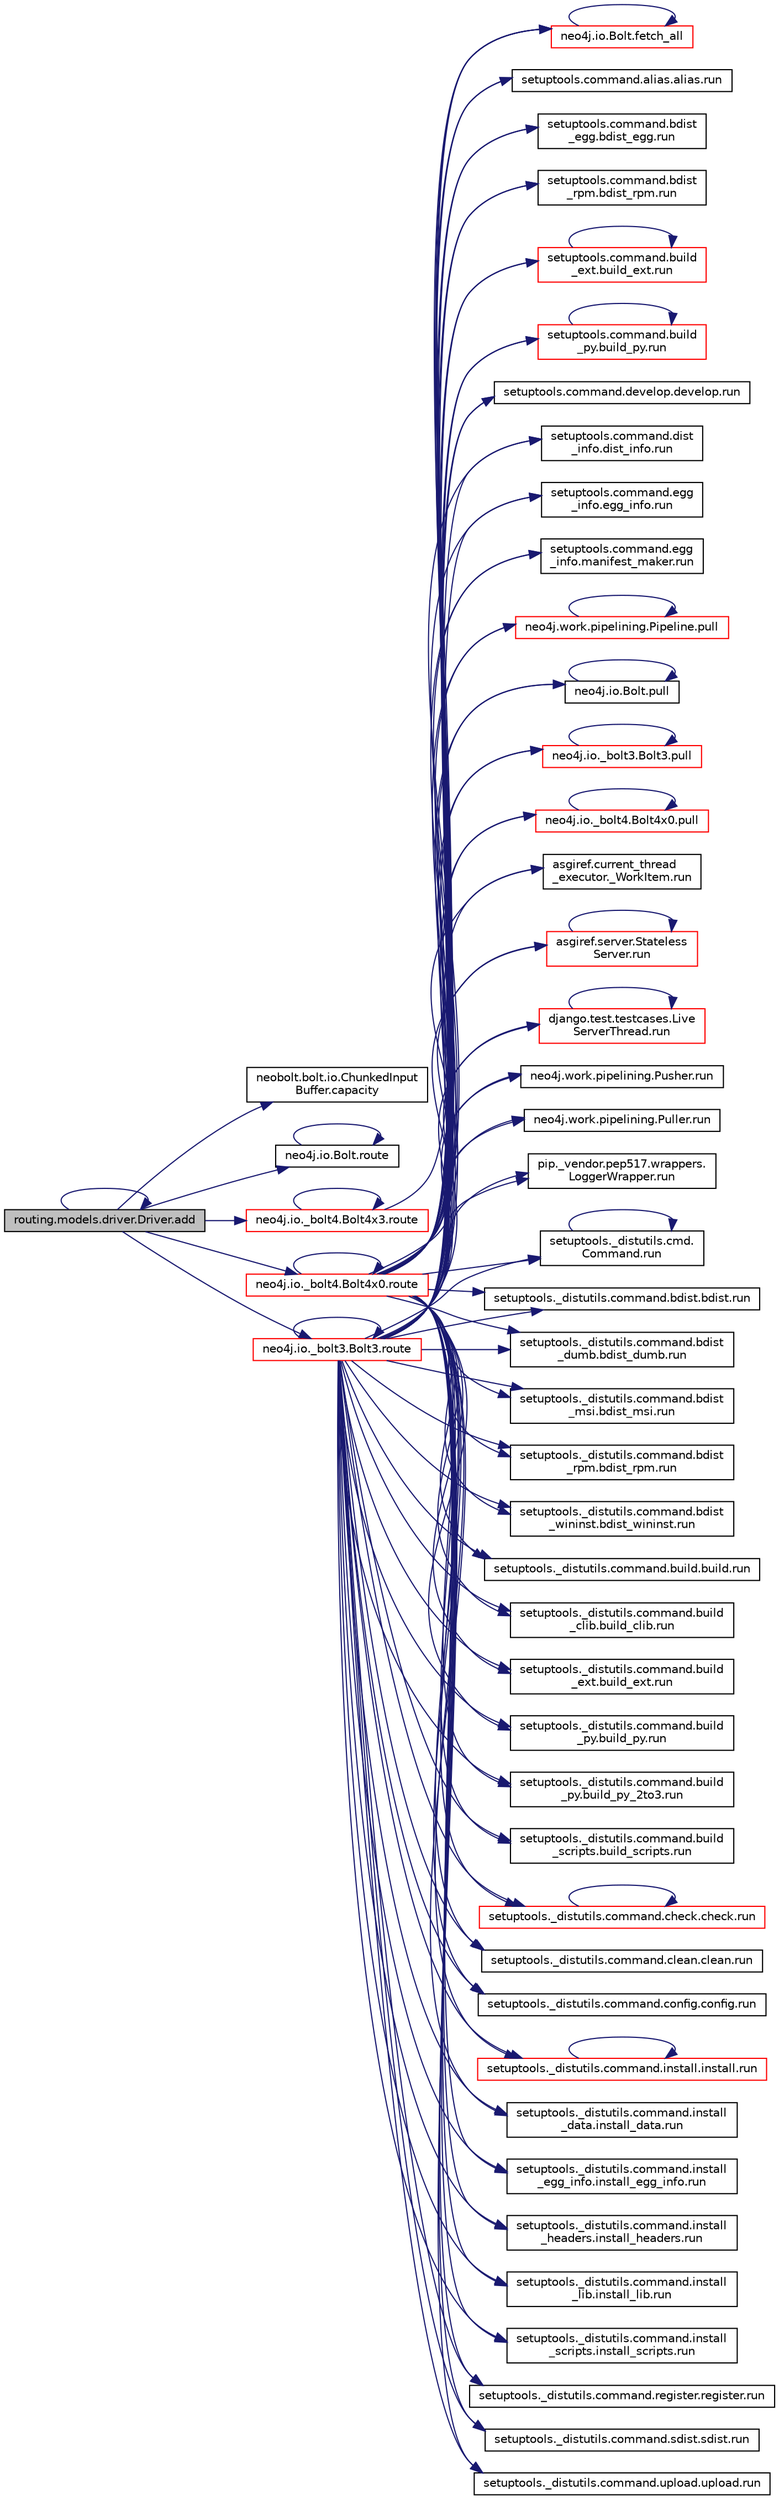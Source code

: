 digraph "routing.models.driver.Driver.add"
{
 // LATEX_PDF_SIZE
  edge [fontname="Helvetica",fontsize="10",labelfontname="Helvetica",labelfontsize="10"];
  node [fontname="Helvetica",fontsize="10",shape=record];
  rankdir="LR";
  Node1 [label="routing.models.driver.Driver.add",height=0.2,width=0.4,color="black", fillcolor="grey75", style="filled", fontcolor="black",tooltip=" "];
  Node1 -> Node1 [color="midnightblue",fontsize="10",style="solid",fontname="Helvetica"];
  Node1 -> Node2 [color="midnightblue",fontsize="10",style="solid",fontname="Helvetica"];
  Node2 [label="neobolt.bolt.io.ChunkedInput\lBuffer.capacity",height=0.2,width=0.4,color="black", fillcolor="white", style="filled",URL="$da/de1/classneobolt_1_1bolt_1_1io_1_1_chunked_input_buffer.html#ae7a59989f760d20a5e8299d84643a98f",tooltip=" "];
  Node1 -> Node3 [color="midnightblue",fontsize="10",style="solid",fontname="Helvetica"];
  Node3 [label="neo4j.io.Bolt.route",height=0.2,width=0.4,color="black", fillcolor="white", style="filled",URL="$db/dec/classneo4j_1_1io_1_1_bolt.html#a32618bee9606a89d1635c273804d413a",tooltip=" "];
  Node3 -> Node3 [color="midnightblue",fontsize="10",style="solid",fontname="Helvetica"];
  Node1 -> Node4 [color="midnightblue",fontsize="10",style="solid",fontname="Helvetica"];
  Node4 [label="neo4j.io._bolt3.Bolt3.route",height=0.2,width=0.4,color="red", fillcolor="white", style="filled",URL="$db/d66/classneo4j_1_1io_1_1__bolt3_1_1_bolt3.html#af735de14dbf5cec61d93fd9fc396afd8",tooltip=" "];
  Node4 -> Node5 [color="midnightblue",fontsize="10",style="solid",fontname="Helvetica"];
  Node5 [label="neo4j.io.Bolt.fetch_all",height=0.2,width=0.4,color="red", fillcolor="white", style="filled",URL="$db/dec/classneo4j_1_1io_1_1_bolt.html#aeabe1dd43e33259be90037c6f311f360",tooltip=" "];
  Node5 -> Node5 [color="midnightblue",fontsize="10",style="solid",fontname="Helvetica"];
  Node4 -> Node5524 [color="midnightblue",fontsize="10",style="solid",fontname="Helvetica"];
  Node5524 [label="neo4j.work.pipelining.Pipeline.pull",height=0.2,width=0.4,color="red", fillcolor="white", style="filled",URL="$db/d20/classneo4j_1_1work_1_1pipelining_1_1_pipeline.html#a2a0959b6866b56991eee22fed1f48d18",tooltip=" "];
  Node5524 -> Node5524 [color="midnightblue",fontsize="10",style="solid",fontname="Helvetica"];
  Node4 -> Node5526 [color="midnightblue",fontsize="10",style="solid",fontname="Helvetica"];
  Node5526 [label="neo4j.io.Bolt.pull",height=0.2,width=0.4,color="black", fillcolor="white", style="filled",URL="$db/dec/classneo4j_1_1io_1_1_bolt.html#ac3fe1565b8e652c4b4a69201d00cb9fa",tooltip=" "];
  Node5526 -> Node5526 [color="midnightblue",fontsize="10",style="solid",fontname="Helvetica"];
  Node4 -> Node5527 [color="midnightblue",fontsize="10",style="solid",fontname="Helvetica"];
  Node5527 [label="neo4j.io._bolt3.Bolt3.pull",height=0.2,width=0.4,color="red", fillcolor="white", style="filled",URL="$db/d66/classneo4j_1_1io_1_1__bolt3_1_1_bolt3.html#a4c83986d47b34f70142cbecc32a16536",tooltip=" "];
  Node5527 -> Node5527 [color="midnightblue",fontsize="10",style="solid",fontname="Helvetica"];
  Node4 -> Node5528 [color="midnightblue",fontsize="10",style="solid",fontname="Helvetica"];
  Node5528 [label="neo4j.io._bolt4.Bolt4x0.pull",height=0.2,width=0.4,color="red", fillcolor="white", style="filled",URL="$d2/dd8/classneo4j_1_1io_1_1__bolt4_1_1_bolt4x0.html#ac7369167c0393c78b7e086a399f357d6",tooltip=" "];
  Node5528 -> Node5528 [color="midnightblue",fontsize="10",style="solid",fontname="Helvetica"];
  Node4 -> Node4 [color="midnightblue",fontsize="10",style="solid",fontname="Helvetica"];
  Node4 -> Node3051 [color="midnightblue",fontsize="10",style="solid",fontname="Helvetica"];
  Node3051 [label="asgiref.current_thread\l_executor._WorkItem.run",height=0.2,width=0.4,color="black", fillcolor="white", style="filled",URL="$df/d24/classasgiref_1_1current__thread__executor_1_1___work_item.html#acf50e04c2202eb1ec3e3fe8031dccce8",tooltip=" "];
  Node4 -> Node3052 [color="midnightblue",fontsize="10",style="solid",fontname="Helvetica"];
  Node3052 [label="asgiref.server.Stateless\lServer.run",height=0.2,width=0.4,color="red", fillcolor="white", style="filled",URL="$d7/d61/classasgiref_1_1server_1_1_stateless_server.html#a53bf7ab54c91edd3cf3838b62e0a8bed",tooltip="Mainloop and handling."];
  Node3052 -> Node3052 [color="midnightblue",fontsize="10",style="solid",fontname="Helvetica"];
  Node4 -> Node3134 [color="midnightblue",fontsize="10",style="solid",fontname="Helvetica"];
  Node3134 [label="django.test.testcases.Live\lServerThread.run",height=0.2,width=0.4,color="red", fillcolor="white", style="filled",URL="$d9/d69/classdjango_1_1test_1_1testcases_1_1_live_server_thread.html#a26c8fd8e607c988e886c3ba048a7b0b7",tooltip=" "];
  Node3134 -> Node3134 [color="midnightblue",fontsize="10",style="solid",fontname="Helvetica"];
  Node4 -> Node3147 [color="midnightblue",fontsize="10",style="solid",fontname="Helvetica"];
  Node3147 [label="neo4j.work.pipelining.Pusher.run",height=0.2,width=0.4,color="black", fillcolor="white", style="filled",URL="$d2/dff/classneo4j_1_1work_1_1pipelining_1_1_pusher.html#ae9ced784e0c041427299be04f4eaa671",tooltip=" "];
  Node4 -> Node3148 [color="midnightblue",fontsize="10",style="solid",fontname="Helvetica"];
  Node3148 [label="neo4j.work.pipelining.Puller.run",height=0.2,width=0.4,color="black", fillcolor="white", style="filled",URL="$d4/d4e/classneo4j_1_1work_1_1pipelining_1_1_puller.html#afb7e2706a7ee2b3d2ca7ff3f72276134",tooltip=" "];
  Node4 -> Node3149 [color="midnightblue",fontsize="10",style="solid",fontname="Helvetica"];
  Node3149 [label="pip._vendor.pep517.wrappers.\lLoggerWrapper.run",height=0.2,width=0.4,color="black", fillcolor="white", style="filled",URL="$d0/d92/classpip_1_1__vendor_1_1pep517_1_1wrappers_1_1_logger_wrapper.html#ab6bf4974da5986ec4cc3d09a362857b3",tooltip=" "];
  Node4 -> Node3150 [color="midnightblue",fontsize="10",style="solid",fontname="Helvetica"];
  Node3150 [label="setuptools._distutils.cmd.\lCommand.run",height=0.2,width=0.4,color="black", fillcolor="white", style="filled",URL="$dd/df5/classsetuptools_1_1__distutils_1_1cmd_1_1_command.html#aaf17daceac0b573a30f221bc4b2ffc59",tooltip=" "];
  Node3150 -> Node3150 [color="midnightblue",fontsize="10",style="solid",fontname="Helvetica"];
  Node4 -> Node3151 [color="midnightblue",fontsize="10",style="solid",fontname="Helvetica"];
  Node3151 [label="setuptools._distutils.command.bdist.bdist.run",height=0.2,width=0.4,color="black", fillcolor="white", style="filled",URL="$db/d8c/classsetuptools_1_1__distutils_1_1command_1_1bdist_1_1bdist.html#ae911072daf9a639873de914654353dcb",tooltip=" "];
  Node4 -> Node3152 [color="midnightblue",fontsize="10",style="solid",fontname="Helvetica"];
  Node3152 [label="setuptools._distutils.command.bdist\l_dumb.bdist_dumb.run",height=0.2,width=0.4,color="black", fillcolor="white", style="filled",URL="$de/dfd/classsetuptools_1_1__distutils_1_1command_1_1bdist__dumb_1_1bdist__dumb.html#a2c9f36cb7482612d496d19c2e41b9bec",tooltip=" "];
  Node4 -> Node3153 [color="midnightblue",fontsize="10",style="solid",fontname="Helvetica"];
  Node3153 [label="setuptools._distutils.command.bdist\l_msi.bdist_msi.run",height=0.2,width=0.4,color="black", fillcolor="white", style="filled",URL="$d4/d63/classsetuptools_1_1__distutils_1_1command_1_1bdist__msi_1_1bdist__msi.html#aaf78383d7e076c7f940708682e1ded40",tooltip=" "];
  Node4 -> Node3154 [color="midnightblue",fontsize="10",style="solid",fontname="Helvetica"];
  Node3154 [label="setuptools._distutils.command.bdist\l_rpm.bdist_rpm.run",height=0.2,width=0.4,color="black", fillcolor="white", style="filled",URL="$d7/d13/classsetuptools_1_1__distutils_1_1command_1_1bdist__rpm_1_1bdist__rpm.html#a35e31868300bbdbbf0bf38d2e3abb103",tooltip=" "];
  Node4 -> Node3155 [color="midnightblue",fontsize="10",style="solid",fontname="Helvetica"];
  Node3155 [label="setuptools._distutils.command.bdist\l_wininst.bdist_wininst.run",height=0.2,width=0.4,color="black", fillcolor="white", style="filled",URL="$d5/df2/classsetuptools_1_1__distutils_1_1command_1_1bdist__wininst_1_1bdist__wininst.html#a399b918d1063236ea5e59a7884033fc6",tooltip=" "];
  Node4 -> Node3156 [color="midnightblue",fontsize="10",style="solid",fontname="Helvetica"];
  Node3156 [label="setuptools._distutils.command.build.build.run",height=0.2,width=0.4,color="black", fillcolor="white", style="filled",URL="$d7/d39/classsetuptools_1_1__distutils_1_1command_1_1build_1_1build.html#a8629055596c257f39bad28eb04cc64d7",tooltip=" "];
  Node4 -> Node3157 [color="midnightblue",fontsize="10",style="solid",fontname="Helvetica"];
  Node3157 [label="setuptools._distutils.command.build\l_clib.build_clib.run",height=0.2,width=0.4,color="black", fillcolor="white", style="filled",URL="$d4/d0f/classsetuptools_1_1__distutils_1_1command_1_1build__clib_1_1build__clib.html#afce9f4cef877e2ca542ff6d15286432b",tooltip=" "];
  Node4 -> Node3158 [color="midnightblue",fontsize="10",style="solid",fontname="Helvetica"];
  Node3158 [label="setuptools._distutils.command.build\l_ext.build_ext.run",height=0.2,width=0.4,color="black", fillcolor="white", style="filled",URL="$d0/d4b/classsetuptools_1_1__distutils_1_1command_1_1build__ext_1_1build__ext.html#a95c9af7afdca3f4d104a3ce249f56de1",tooltip=" "];
  Node4 -> Node3159 [color="midnightblue",fontsize="10",style="solid",fontname="Helvetica"];
  Node3159 [label="setuptools._distutils.command.build\l_py.build_py.run",height=0.2,width=0.4,color="black", fillcolor="white", style="filled",URL="$dd/d1f/classsetuptools_1_1__distutils_1_1command_1_1build__py_1_1build__py.html#a601d7d2af344082666e61130fb8a1a95",tooltip=" "];
  Node4 -> Node3160 [color="midnightblue",fontsize="10",style="solid",fontname="Helvetica"];
  Node3160 [label="setuptools._distutils.command.build\l_py.build_py_2to3.run",height=0.2,width=0.4,color="black", fillcolor="white", style="filled",URL="$df/d28/classsetuptools_1_1__distutils_1_1command_1_1build__py_1_1build__py__2to3.html#a21f01f36b7fd42df6e12713f67f2b404",tooltip=" "];
  Node4 -> Node3161 [color="midnightblue",fontsize="10",style="solid",fontname="Helvetica"];
  Node3161 [label="setuptools._distutils.command.build\l_scripts.build_scripts.run",height=0.2,width=0.4,color="black", fillcolor="white", style="filled",URL="$d8/d2b/classsetuptools_1_1__distutils_1_1command_1_1build__scripts_1_1build__scripts.html#ae4b3bc4a2e0dd39d298dab878bffa3cf",tooltip=" "];
  Node4 -> Node3162 [color="midnightblue",fontsize="10",style="solid",fontname="Helvetica"];
  Node3162 [label="setuptools._distutils.command.check.check.run",height=0.2,width=0.4,color="red", fillcolor="white", style="filled",URL="$de/dea/classsetuptools_1_1__distutils_1_1command_1_1check_1_1check.html#ada1de3784b003fdd704e231ed4dfa934",tooltip=" "];
  Node3162 -> Node3162 [color="midnightblue",fontsize="10",style="solid",fontname="Helvetica"];
  Node4 -> Node3174 [color="midnightblue",fontsize="10",style="solid",fontname="Helvetica"];
  Node3174 [label="setuptools._distutils.command.clean.clean.run",height=0.2,width=0.4,color="black", fillcolor="white", style="filled",URL="$da/d79/classsetuptools_1_1__distutils_1_1command_1_1clean_1_1clean.html#ade1731978525a34e6cab9b2a6560396d",tooltip=" "];
  Node4 -> Node3175 [color="midnightblue",fontsize="10",style="solid",fontname="Helvetica"];
  Node3175 [label="setuptools._distutils.command.config.config.run",height=0.2,width=0.4,color="black", fillcolor="white", style="filled",URL="$d2/d18/classsetuptools_1_1__distutils_1_1command_1_1config_1_1config.html#aa893e04cc412266537a91602b4874078",tooltip=" "];
  Node4 -> Node3176 [color="midnightblue",fontsize="10",style="solid",fontname="Helvetica"];
  Node3176 [label="setuptools._distutils.command.install.install.run",height=0.2,width=0.4,color="red", fillcolor="white", style="filled",URL="$de/df7/classsetuptools_1_1__distutils_1_1command_1_1install_1_1install.html#ae12edd991819be7f8cb0ca36de30c3ed",tooltip=" "];
  Node3176 -> Node3176 [color="midnightblue",fontsize="10",style="solid",fontname="Helvetica"];
  Node4 -> Node3267 [color="midnightblue",fontsize="10",style="solid",fontname="Helvetica"];
  Node3267 [label="setuptools._distutils.command.install\l_data.install_data.run",height=0.2,width=0.4,color="black", fillcolor="white", style="filled",URL="$d7/d75/classsetuptools_1_1__distutils_1_1command_1_1install__data_1_1install__data.html#a9f01aae358d140440d2b962ca9dc46ea",tooltip=" "];
  Node4 -> Node3268 [color="midnightblue",fontsize="10",style="solid",fontname="Helvetica"];
  Node3268 [label="setuptools._distutils.command.install\l_egg_info.install_egg_info.run",height=0.2,width=0.4,color="black", fillcolor="white", style="filled",URL="$d6/dd3/classsetuptools_1_1__distutils_1_1command_1_1install__egg__info_1_1install__egg__info.html#a6f03458344451625cbe09ca0f4e7bdc1",tooltip=" "];
  Node4 -> Node3269 [color="midnightblue",fontsize="10",style="solid",fontname="Helvetica"];
  Node3269 [label="setuptools._distutils.command.install\l_headers.install_headers.run",height=0.2,width=0.4,color="black", fillcolor="white", style="filled",URL="$df/d4c/classsetuptools_1_1__distutils_1_1command_1_1install__headers_1_1install__headers.html#a64569e2a6cdf961fe34710e5dc7071fc",tooltip=" "];
  Node4 -> Node3270 [color="midnightblue",fontsize="10",style="solid",fontname="Helvetica"];
  Node3270 [label="setuptools._distutils.command.install\l_lib.install_lib.run",height=0.2,width=0.4,color="black", fillcolor="white", style="filled",URL="$de/d3b/classsetuptools_1_1__distutils_1_1command_1_1install__lib_1_1install__lib.html#a1c0172f47a7203a3044af96bf632f80e",tooltip=" "];
  Node4 -> Node3271 [color="midnightblue",fontsize="10",style="solid",fontname="Helvetica"];
  Node3271 [label="setuptools._distutils.command.install\l_scripts.install_scripts.run",height=0.2,width=0.4,color="black", fillcolor="white", style="filled",URL="$d9/dcb/classsetuptools_1_1__distutils_1_1command_1_1install__scripts_1_1install__scripts.html#aafd2f192eafa5871a13809b78472b129",tooltip=" "];
  Node4 -> Node3272 [color="midnightblue",fontsize="10",style="solid",fontname="Helvetica"];
  Node3272 [label="setuptools._distutils.command.register.register.run",height=0.2,width=0.4,color="black", fillcolor="white", style="filled",URL="$de/de8/classsetuptools_1_1__distutils_1_1command_1_1register_1_1register.html#abd5bb7740da36e4892bc45621a73d781",tooltip=" "];
  Node4 -> Node3273 [color="midnightblue",fontsize="10",style="solid",fontname="Helvetica"];
  Node3273 [label="setuptools._distutils.command.sdist.sdist.run",height=0.2,width=0.4,color="black", fillcolor="white", style="filled",URL="$d1/dd7/classsetuptools_1_1__distutils_1_1command_1_1sdist_1_1sdist.html#a0db02603538670a4ed6271db54919353",tooltip=" "];
  Node4 -> Node3274 [color="midnightblue",fontsize="10",style="solid",fontname="Helvetica"];
  Node3274 [label="setuptools._distutils.command.upload.upload.run",height=0.2,width=0.4,color="black", fillcolor="white", style="filled",URL="$d3/dd0/classsetuptools_1_1__distutils_1_1command_1_1upload_1_1upload.html#a80aaf584fa05adbebd1ebcf4b6d45291",tooltip=" "];
  Node4 -> Node3275 [color="midnightblue",fontsize="10",style="solid",fontname="Helvetica"];
  Node3275 [label="setuptools.command.alias.alias.run",height=0.2,width=0.4,color="black", fillcolor="white", style="filled",URL="$dd/d2f/classsetuptools_1_1command_1_1alias_1_1alias.html#a18403f966465c1665f92e08ec188aa2a",tooltip=" "];
  Node4 -> Node3276 [color="midnightblue",fontsize="10",style="solid",fontname="Helvetica"];
  Node3276 [label="setuptools.command.bdist\l_egg.bdist_egg.run",height=0.2,width=0.4,color="black", fillcolor="white", style="filled",URL="$da/daa/classsetuptools_1_1command_1_1bdist__egg_1_1bdist__egg.html#aba0d75c484a4998875ab89bf5b351703",tooltip=" "];
  Node4 -> Node3277 [color="midnightblue",fontsize="10",style="solid",fontname="Helvetica"];
  Node3277 [label="setuptools.command.bdist\l_rpm.bdist_rpm.run",height=0.2,width=0.4,color="black", fillcolor="white", style="filled",URL="$df/dae/classsetuptools_1_1command_1_1bdist__rpm_1_1bdist__rpm.html#af4bf74a4d1fcf5869be29590fd1b4287",tooltip=" "];
  Node4 -> Node3278 [color="midnightblue",fontsize="10",style="solid",fontname="Helvetica"];
  Node3278 [label="setuptools.command.build\l_ext.build_ext.run",height=0.2,width=0.4,color="red", fillcolor="white", style="filled",URL="$da/d6a/classsetuptools_1_1command_1_1build__ext_1_1build__ext.html#a0372d0eabace81aa2e90696daadc6d53",tooltip=" "];
  Node3278 -> Node3278 [color="midnightblue",fontsize="10",style="solid",fontname="Helvetica"];
  Node4 -> Node3324 [color="midnightblue",fontsize="10",style="solid",fontname="Helvetica"];
  Node3324 [label="setuptools.command.build\l_py.build_py.run",height=0.2,width=0.4,color="red", fillcolor="white", style="filled",URL="$d3/dd1/classsetuptools_1_1command_1_1build__py_1_1build__py.html#a9d6ec30f78533d2d06db30903b5ffbc1",tooltip=" "];
  Node3324 -> Node3324 [color="midnightblue",fontsize="10",style="solid",fontname="Helvetica"];
  Node4 -> Node3347 [color="midnightblue",fontsize="10",style="solid",fontname="Helvetica"];
  Node3347 [label="setuptools.command.develop.develop.run",height=0.2,width=0.4,color="black", fillcolor="white", style="filled",URL="$d0/d3d/classsetuptools_1_1command_1_1develop_1_1develop.html#abe6f068b17364267fdb2ad80ebd2ead9",tooltip=" "];
  Node4 -> Node3348 [color="midnightblue",fontsize="10",style="solid",fontname="Helvetica"];
  Node3348 [label="setuptools.command.dist\l_info.dist_info.run",height=0.2,width=0.4,color="black", fillcolor="white", style="filled",URL="$d5/d5d/classsetuptools_1_1command_1_1dist__info_1_1dist__info.html#a1b1026394e982e20a3c34c36d2a30e51",tooltip=" "];
  Node4 -> Node3349 [color="midnightblue",fontsize="10",style="solid",fontname="Helvetica"];
  Node3349 [label="setuptools.command.egg\l_info.egg_info.run",height=0.2,width=0.4,color="black", fillcolor="white", style="filled",URL="$d4/dd5/classsetuptools_1_1command_1_1egg__info_1_1egg__info.html#a2106186df5059123bd731e2539472b0d",tooltip=" "];
  Node4 -> Node3350 [color="midnightblue",fontsize="10",style="solid",fontname="Helvetica"];
  Node3350 [label="setuptools.command.egg\l_info.manifest_maker.run",height=0.2,width=0.4,color="black", fillcolor="white", style="filled",URL="$df/d4c/classsetuptools_1_1command_1_1egg__info_1_1manifest__maker.html#a1c18c0ba4fc94bcc22cb99acdf4e26e7",tooltip=" "];
  Node1 -> Node5529 [color="midnightblue",fontsize="10",style="solid",fontname="Helvetica"];
  Node5529 [label="neo4j.io._bolt4.Bolt4x0.route",height=0.2,width=0.4,color="red", fillcolor="white", style="filled",URL="$d2/dd8/classneo4j_1_1io_1_1__bolt4_1_1_bolt4x0.html#a9cbebb3429f2781e149d2d8c16e423e7",tooltip=" "];
  Node5529 -> Node5 [color="midnightblue",fontsize="10",style="solid",fontname="Helvetica"];
  Node5529 -> Node5524 [color="midnightblue",fontsize="10",style="solid",fontname="Helvetica"];
  Node5529 -> Node5526 [color="midnightblue",fontsize="10",style="solid",fontname="Helvetica"];
  Node5529 -> Node5527 [color="midnightblue",fontsize="10",style="solid",fontname="Helvetica"];
  Node5529 -> Node5528 [color="midnightblue",fontsize="10",style="solid",fontname="Helvetica"];
  Node5529 -> Node5529 [color="midnightblue",fontsize="10",style="solid",fontname="Helvetica"];
  Node5529 -> Node3051 [color="midnightblue",fontsize="10",style="solid",fontname="Helvetica"];
  Node5529 -> Node3052 [color="midnightblue",fontsize="10",style="solid",fontname="Helvetica"];
  Node5529 -> Node3134 [color="midnightblue",fontsize="10",style="solid",fontname="Helvetica"];
  Node5529 -> Node3147 [color="midnightblue",fontsize="10",style="solid",fontname="Helvetica"];
  Node5529 -> Node3148 [color="midnightblue",fontsize="10",style="solid",fontname="Helvetica"];
  Node5529 -> Node3149 [color="midnightblue",fontsize="10",style="solid",fontname="Helvetica"];
  Node5529 -> Node3150 [color="midnightblue",fontsize="10",style="solid",fontname="Helvetica"];
  Node5529 -> Node3151 [color="midnightblue",fontsize="10",style="solid",fontname="Helvetica"];
  Node5529 -> Node3152 [color="midnightblue",fontsize="10",style="solid",fontname="Helvetica"];
  Node5529 -> Node3153 [color="midnightblue",fontsize="10",style="solid",fontname="Helvetica"];
  Node5529 -> Node3154 [color="midnightblue",fontsize="10",style="solid",fontname="Helvetica"];
  Node5529 -> Node3155 [color="midnightblue",fontsize="10",style="solid",fontname="Helvetica"];
  Node5529 -> Node3156 [color="midnightblue",fontsize="10",style="solid",fontname="Helvetica"];
  Node5529 -> Node3157 [color="midnightblue",fontsize="10",style="solid",fontname="Helvetica"];
  Node5529 -> Node3158 [color="midnightblue",fontsize="10",style="solid",fontname="Helvetica"];
  Node5529 -> Node3159 [color="midnightblue",fontsize="10",style="solid",fontname="Helvetica"];
  Node5529 -> Node3160 [color="midnightblue",fontsize="10",style="solid",fontname="Helvetica"];
  Node5529 -> Node3161 [color="midnightblue",fontsize="10",style="solid",fontname="Helvetica"];
  Node5529 -> Node3162 [color="midnightblue",fontsize="10",style="solid",fontname="Helvetica"];
  Node5529 -> Node3174 [color="midnightblue",fontsize="10",style="solid",fontname="Helvetica"];
  Node5529 -> Node3175 [color="midnightblue",fontsize="10",style="solid",fontname="Helvetica"];
  Node5529 -> Node3176 [color="midnightblue",fontsize="10",style="solid",fontname="Helvetica"];
  Node5529 -> Node3267 [color="midnightblue",fontsize="10",style="solid",fontname="Helvetica"];
  Node5529 -> Node3268 [color="midnightblue",fontsize="10",style="solid",fontname="Helvetica"];
  Node5529 -> Node3269 [color="midnightblue",fontsize="10",style="solid",fontname="Helvetica"];
  Node5529 -> Node3270 [color="midnightblue",fontsize="10",style="solid",fontname="Helvetica"];
  Node5529 -> Node3271 [color="midnightblue",fontsize="10",style="solid",fontname="Helvetica"];
  Node5529 -> Node3272 [color="midnightblue",fontsize="10",style="solid",fontname="Helvetica"];
  Node5529 -> Node3273 [color="midnightblue",fontsize="10",style="solid",fontname="Helvetica"];
  Node5529 -> Node3274 [color="midnightblue",fontsize="10",style="solid",fontname="Helvetica"];
  Node5529 -> Node3275 [color="midnightblue",fontsize="10",style="solid",fontname="Helvetica"];
  Node5529 -> Node3276 [color="midnightblue",fontsize="10",style="solid",fontname="Helvetica"];
  Node5529 -> Node3277 [color="midnightblue",fontsize="10",style="solid",fontname="Helvetica"];
  Node5529 -> Node3278 [color="midnightblue",fontsize="10",style="solid",fontname="Helvetica"];
  Node5529 -> Node3324 [color="midnightblue",fontsize="10",style="solid",fontname="Helvetica"];
  Node5529 -> Node3347 [color="midnightblue",fontsize="10",style="solid",fontname="Helvetica"];
  Node5529 -> Node3348 [color="midnightblue",fontsize="10",style="solid",fontname="Helvetica"];
  Node5529 -> Node3349 [color="midnightblue",fontsize="10",style="solid",fontname="Helvetica"];
  Node5529 -> Node3350 [color="midnightblue",fontsize="10",style="solid",fontname="Helvetica"];
  Node1 -> Node5530 [color="midnightblue",fontsize="10",style="solid",fontname="Helvetica"];
  Node5530 [label="neo4j.io._bolt4.Bolt4x3.route",height=0.2,width=0.4,color="red", fillcolor="white", style="filled",URL="$db/df6/classneo4j_1_1io_1_1__bolt4_1_1_bolt4x3.html#a82e13beed47984aa399feec03c498343",tooltip=" "];
  Node5530 -> Node5 [color="midnightblue",fontsize="10",style="solid",fontname="Helvetica"];
  Node5530 -> Node5530 [color="midnightblue",fontsize="10",style="solid",fontname="Helvetica"];
}
